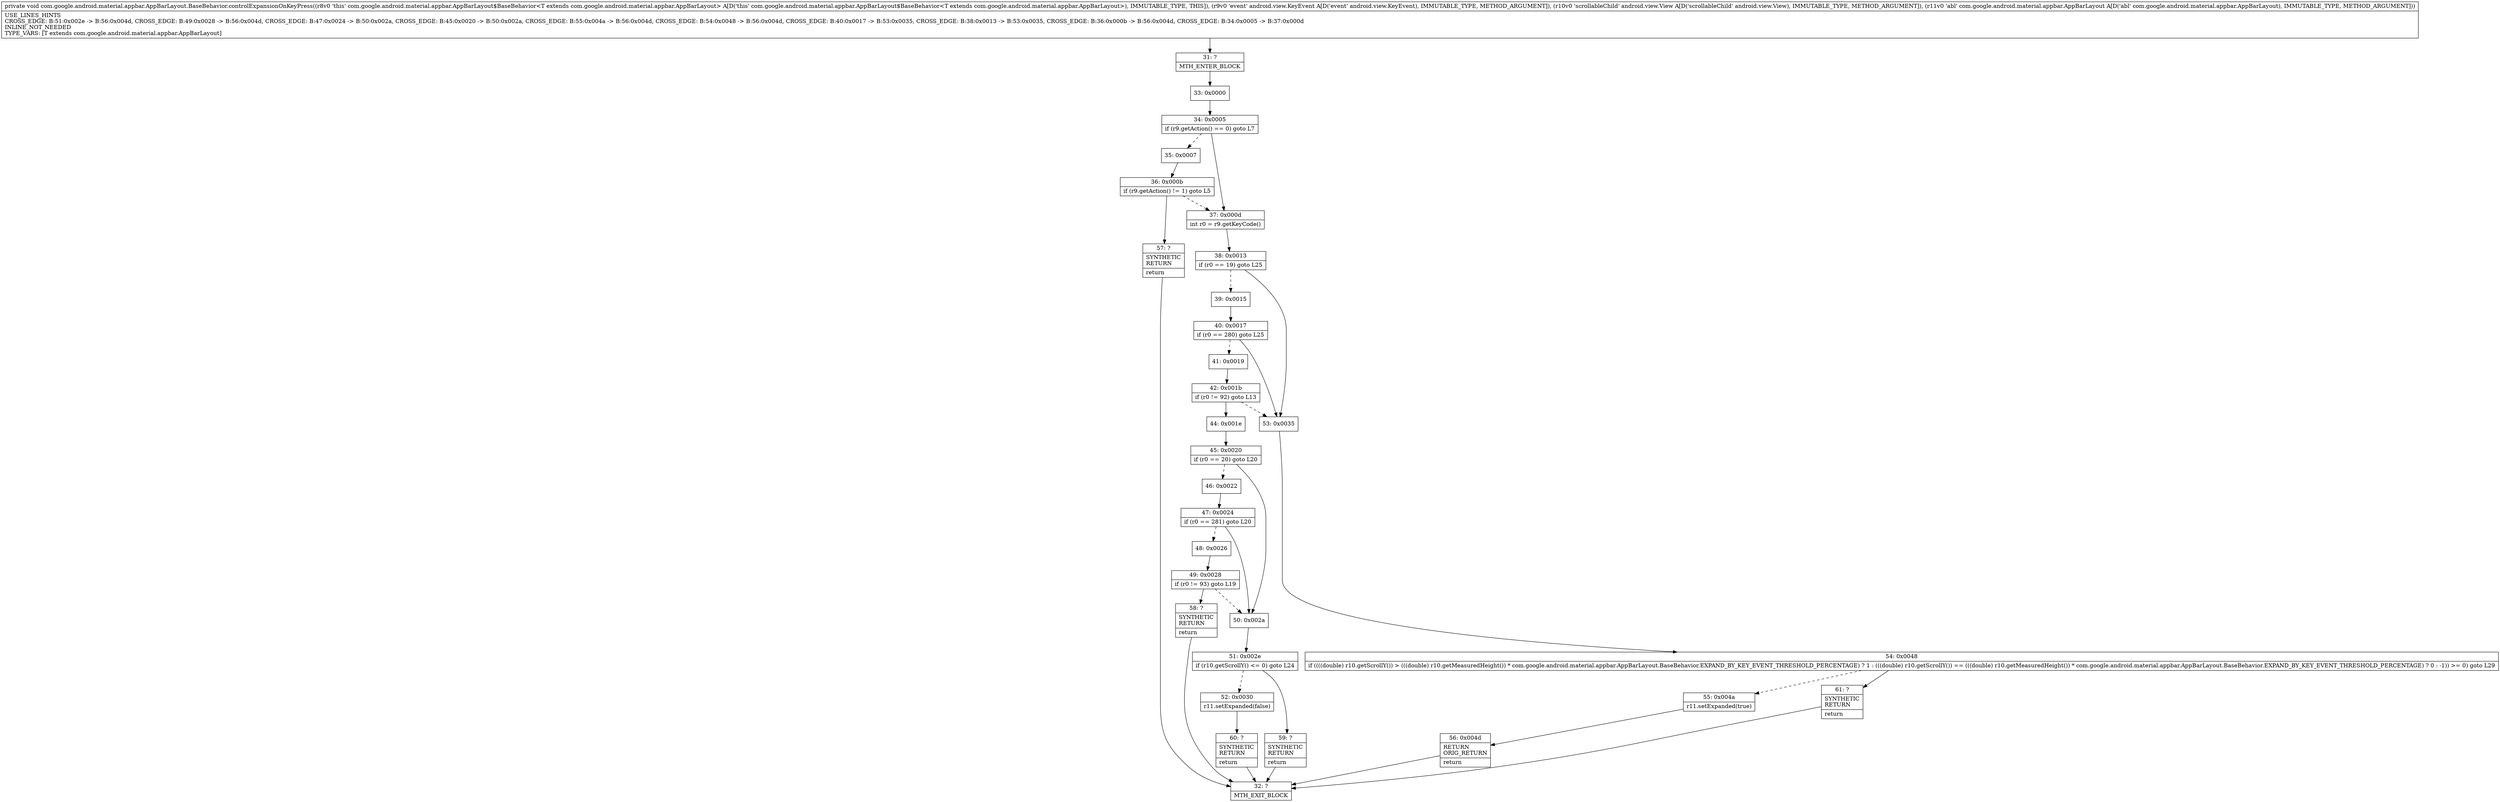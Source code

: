 digraph "CFG forcom.google.android.material.appbar.AppBarLayout.BaseBehavior.controlExpansionOnKeyPress(Landroid\/view\/KeyEvent;Landroid\/view\/View;Lcom\/google\/android\/material\/appbar\/AppBarLayout;)V" {
Node_31 [shape=record,label="{31\:\ ?|MTH_ENTER_BLOCK\l}"];
Node_33 [shape=record,label="{33\:\ 0x0000}"];
Node_34 [shape=record,label="{34\:\ 0x0005|if (r9.getAction() == 0) goto L7\l}"];
Node_35 [shape=record,label="{35\:\ 0x0007}"];
Node_36 [shape=record,label="{36\:\ 0x000b|if (r9.getAction() != 1) goto L5\l}"];
Node_57 [shape=record,label="{57\:\ ?|SYNTHETIC\lRETURN\l|return\l}"];
Node_32 [shape=record,label="{32\:\ ?|MTH_EXIT_BLOCK\l}"];
Node_37 [shape=record,label="{37\:\ 0x000d|int r0 = r9.getKeyCode()\l}"];
Node_38 [shape=record,label="{38\:\ 0x0013|if (r0 == 19) goto L25\l}"];
Node_39 [shape=record,label="{39\:\ 0x0015}"];
Node_40 [shape=record,label="{40\:\ 0x0017|if (r0 == 280) goto L25\l}"];
Node_41 [shape=record,label="{41\:\ 0x0019}"];
Node_42 [shape=record,label="{42\:\ 0x001b|if (r0 != 92) goto L13\l}"];
Node_44 [shape=record,label="{44\:\ 0x001e}"];
Node_45 [shape=record,label="{45\:\ 0x0020|if (r0 == 20) goto L20\l}"];
Node_46 [shape=record,label="{46\:\ 0x0022}"];
Node_47 [shape=record,label="{47\:\ 0x0024|if (r0 == 281) goto L20\l}"];
Node_48 [shape=record,label="{48\:\ 0x0026}"];
Node_49 [shape=record,label="{49\:\ 0x0028|if (r0 != 93) goto L19\l}"];
Node_58 [shape=record,label="{58\:\ ?|SYNTHETIC\lRETURN\l|return\l}"];
Node_50 [shape=record,label="{50\:\ 0x002a}"];
Node_51 [shape=record,label="{51\:\ 0x002e|if (r10.getScrollY() \<= 0) goto L24\l}"];
Node_52 [shape=record,label="{52\:\ 0x0030|r11.setExpanded(false)\l}"];
Node_60 [shape=record,label="{60\:\ ?|SYNTHETIC\lRETURN\l|return\l}"];
Node_59 [shape=record,label="{59\:\ ?|SYNTHETIC\lRETURN\l|return\l}"];
Node_53 [shape=record,label="{53\:\ 0x0035}"];
Node_54 [shape=record,label="{54\:\ 0x0048|if ((((double) r10.getScrollY()) \> (((double) r10.getMeasuredHeight()) * com.google.android.material.appbar.AppBarLayout.BaseBehavior.EXPAND_BY_KEY_EVENT_THRESHOLD_PERCENTAGE) ? 1 : (((double) r10.getScrollY()) == (((double) r10.getMeasuredHeight()) * com.google.android.material.appbar.AppBarLayout.BaseBehavior.EXPAND_BY_KEY_EVENT_THRESHOLD_PERCENTAGE) ? 0 : \-1)) \>= 0) goto L29\l}"];
Node_55 [shape=record,label="{55\:\ 0x004a|r11.setExpanded(true)\l}"];
Node_56 [shape=record,label="{56\:\ 0x004d|RETURN\lORIG_RETURN\l|return\l}"];
Node_61 [shape=record,label="{61\:\ ?|SYNTHETIC\lRETURN\l|return\l}"];
MethodNode[shape=record,label="{private void com.google.android.material.appbar.AppBarLayout.BaseBehavior.controlExpansionOnKeyPress((r8v0 'this' com.google.android.material.appbar.AppBarLayout$BaseBehavior\<T extends com.google.android.material.appbar.AppBarLayout\> A[D('this' com.google.android.material.appbar.AppBarLayout$BaseBehavior\<T extends com.google.android.material.appbar.AppBarLayout\>), IMMUTABLE_TYPE, THIS]), (r9v0 'event' android.view.KeyEvent A[D('event' android.view.KeyEvent), IMMUTABLE_TYPE, METHOD_ARGUMENT]), (r10v0 'scrollableChild' android.view.View A[D('scrollableChild' android.view.View), IMMUTABLE_TYPE, METHOD_ARGUMENT]), (r11v0 'abl' com.google.android.material.appbar.AppBarLayout A[D('abl' com.google.android.material.appbar.AppBarLayout), IMMUTABLE_TYPE, METHOD_ARGUMENT]))  | USE_LINES_HINTS\lCROSS_EDGE: B:51:0x002e \-\> B:56:0x004d, CROSS_EDGE: B:49:0x0028 \-\> B:56:0x004d, CROSS_EDGE: B:47:0x0024 \-\> B:50:0x002a, CROSS_EDGE: B:45:0x0020 \-\> B:50:0x002a, CROSS_EDGE: B:55:0x004a \-\> B:56:0x004d, CROSS_EDGE: B:54:0x0048 \-\> B:56:0x004d, CROSS_EDGE: B:40:0x0017 \-\> B:53:0x0035, CROSS_EDGE: B:38:0x0013 \-\> B:53:0x0035, CROSS_EDGE: B:36:0x000b \-\> B:56:0x004d, CROSS_EDGE: B:34:0x0005 \-\> B:37:0x000d\lINLINE_NOT_NEEDED\lTYPE_VARS: [T extends com.google.android.material.appbar.AppBarLayout]\l}"];
MethodNode -> Node_31;Node_31 -> Node_33;
Node_33 -> Node_34;
Node_34 -> Node_35[style=dashed];
Node_34 -> Node_37;
Node_35 -> Node_36;
Node_36 -> Node_37[style=dashed];
Node_36 -> Node_57;
Node_57 -> Node_32;
Node_37 -> Node_38;
Node_38 -> Node_39[style=dashed];
Node_38 -> Node_53;
Node_39 -> Node_40;
Node_40 -> Node_41[style=dashed];
Node_40 -> Node_53;
Node_41 -> Node_42;
Node_42 -> Node_44;
Node_42 -> Node_53[style=dashed];
Node_44 -> Node_45;
Node_45 -> Node_46[style=dashed];
Node_45 -> Node_50;
Node_46 -> Node_47;
Node_47 -> Node_48[style=dashed];
Node_47 -> Node_50;
Node_48 -> Node_49;
Node_49 -> Node_50[style=dashed];
Node_49 -> Node_58;
Node_58 -> Node_32;
Node_50 -> Node_51;
Node_51 -> Node_52[style=dashed];
Node_51 -> Node_59;
Node_52 -> Node_60;
Node_60 -> Node_32;
Node_59 -> Node_32;
Node_53 -> Node_54;
Node_54 -> Node_55[style=dashed];
Node_54 -> Node_61;
Node_55 -> Node_56;
Node_56 -> Node_32;
Node_61 -> Node_32;
}


